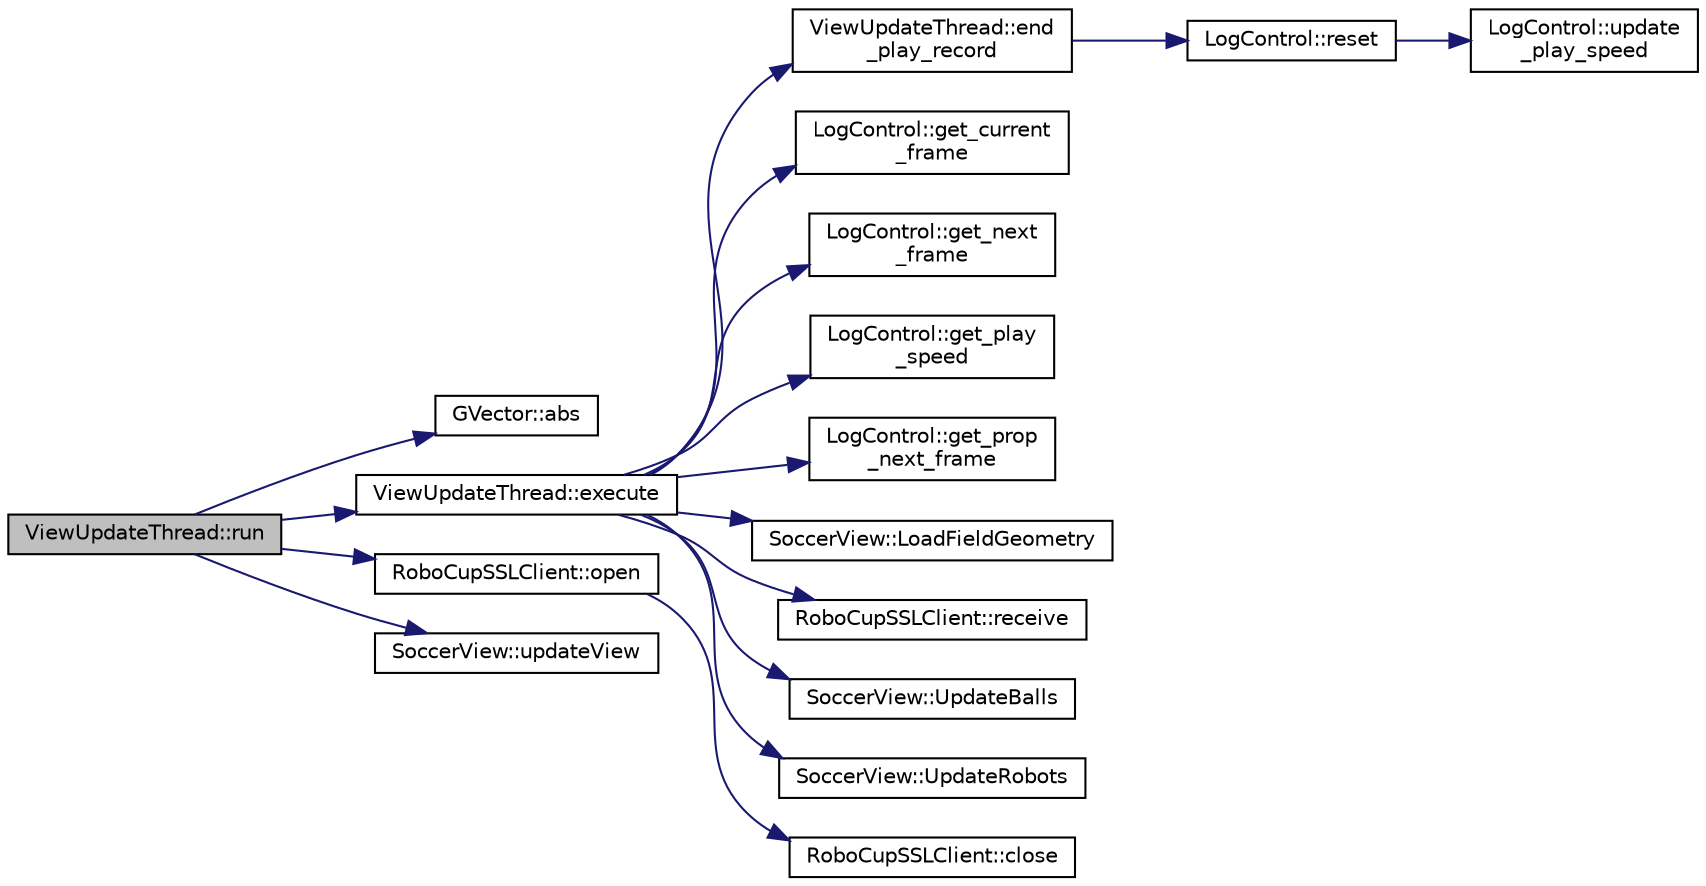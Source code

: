 digraph "ViewUpdateThread::run"
{
 // INTERACTIVE_SVG=YES
  edge [fontname="Helvetica",fontsize="10",labelfontname="Helvetica",labelfontsize="10"];
  node [fontname="Helvetica",fontsize="10",shape=record];
  rankdir="LR";
  Node1 [label="ViewUpdateThread::run",height=0.2,width=0.4,color="black", fillcolor="grey75", style="filled", fontcolor="black"];
  Node1 -> Node2 [color="midnightblue",fontsize="10",style="solid",fontname="Helvetica"];
  Node2 [label="GVector::abs",height=0.2,width=0.4,color="black", fillcolor="white", style="filled",URL="$d5/da9/namespace_g_vector.html#a9ad98c3a0469b46d6d9437dace1bdaff"];
  Node1 -> Node3 [color="midnightblue",fontsize="10",style="solid",fontname="Helvetica"];
  Node3 [label="ViewUpdateThread::execute",height=0.2,width=0.4,color="black", fillcolor="white", style="filled",URL="$d8/db5/class_view_update_thread.html#a606f4d8b9f859fbb81c0bb1fda745f24"];
  Node3 -> Node4 [color="midnightblue",fontsize="10",style="solid",fontname="Helvetica"];
  Node4 [label="ViewUpdateThread::end\l_play_record",height=0.2,width=0.4,color="black", fillcolor="white", style="filled",URL="$d8/db5/class_view_update_thread.html#a78be31a0b123cada7c4cea395f8c6ee4"];
  Node4 -> Node5 [color="midnightblue",fontsize="10",style="solid",fontname="Helvetica"];
  Node5 [label="LogControl::reset",height=0.2,width=0.4,color="black", fillcolor="white", style="filled",URL="$d5/d0b/class_log_control.html#a2192a5f4f176f68b55c776365b047a16"];
  Node5 -> Node6 [color="midnightblue",fontsize="10",style="solid",fontname="Helvetica"];
  Node6 [label="LogControl::update\l_play_speed",height=0.2,width=0.4,color="black", fillcolor="white", style="filled",URL="$d5/d0b/class_log_control.html#a4b1a397fc780411241f0fc330cb8908a"];
  Node3 -> Node7 [color="midnightblue",fontsize="10",style="solid",fontname="Helvetica"];
  Node7 [label="LogControl::get_current\l_frame",height=0.2,width=0.4,color="black", fillcolor="white", style="filled",URL="$d5/d0b/class_log_control.html#a565a6e115ae4c351b557c027f3890602"];
  Node3 -> Node8 [color="midnightblue",fontsize="10",style="solid",fontname="Helvetica"];
  Node8 [label="LogControl::get_next\l_frame",height=0.2,width=0.4,color="black", fillcolor="white", style="filled",URL="$d5/d0b/class_log_control.html#afe24a7d5f5cc375844862b0f0767ce3a"];
  Node3 -> Node9 [color="midnightblue",fontsize="10",style="solid",fontname="Helvetica"];
  Node9 [label="LogControl::get_play\l_speed",height=0.2,width=0.4,color="black", fillcolor="white", style="filled",URL="$d5/d0b/class_log_control.html#aef6e7c6e1ef96ff197990b4630b679bb"];
  Node3 -> Node10 [color="midnightblue",fontsize="10",style="solid",fontname="Helvetica"];
  Node10 [label="LogControl::get_prop\l_next_frame",height=0.2,width=0.4,color="black", fillcolor="white", style="filled",URL="$d5/d0b/class_log_control.html#a0c4b0e6671010f8c14fcce54334ab897"];
  Node3 -> Node11 [color="midnightblue",fontsize="10",style="solid",fontname="Helvetica"];
  Node11 [label="SoccerView::LoadFieldGeometry",height=0.2,width=0.4,color="black", fillcolor="white", style="filled",URL="$dd/d21/class_soccer_view.html#a75c646461afab61cb0c45de4917310bd"];
  Node3 -> Node12 [color="midnightblue",fontsize="10",style="solid",fontname="Helvetica"];
  Node12 [label="RoboCupSSLClient::receive",height=0.2,width=0.4,color="black", fillcolor="white", style="filled",URL="$d2/d38/class_robo_cup_s_s_l_client.html#a927e2a465a6b8637f9e47419feb8573e"];
  Node3 -> Node13 [color="midnightblue",fontsize="10",style="solid",fontname="Helvetica"];
  Node13 [label="SoccerView::UpdateBalls",height=0.2,width=0.4,color="black", fillcolor="white", style="filled",URL="$dd/d21/class_soccer_view.html#a9c879e418ff7f4b8f5e6fe9e95970690"];
  Node3 -> Node14 [color="midnightblue",fontsize="10",style="solid",fontname="Helvetica"];
  Node14 [label="SoccerView::UpdateRobots",height=0.2,width=0.4,color="black", fillcolor="white", style="filled",URL="$dd/d21/class_soccer_view.html#a570bf699259a02f4eabb0f44eb3b39aa"];
  Node1 -> Node15 [color="midnightblue",fontsize="10",style="solid",fontname="Helvetica"];
  Node15 [label="RoboCupSSLClient::open",height=0.2,width=0.4,color="black", fillcolor="white", style="filled",URL="$d2/d38/class_robo_cup_s_s_l_client.html#a18dece023f75a8d893d26db8ac66c7cb"];
  Node15 -> Node16 [color="midnightblue",fontsize="10",style="solid",fontname="Helvetica"];
  Node16 [label="RoboCupSSLClient::close",height=0.2,width=0.4,color="black", fillcolor="white", style="filled",URL="$d2/d38/class_robo_cup_s_s_l_client.html#a0326052ff8366255a27fe971764d8ed9"];
  Node1 -> Node17 [color="midnightblue",fontsize="10",style="solid",fontname="Helvetica"];
  Node17 [label="SoccerView::updateView",height=0.2,width=0.4,color="black", fillcolor="white", style="filled",URL="$dd/d21/class_soccer_view.html#a5bfbccd02fbde53f209e2adbe4d58fe8"];
}
